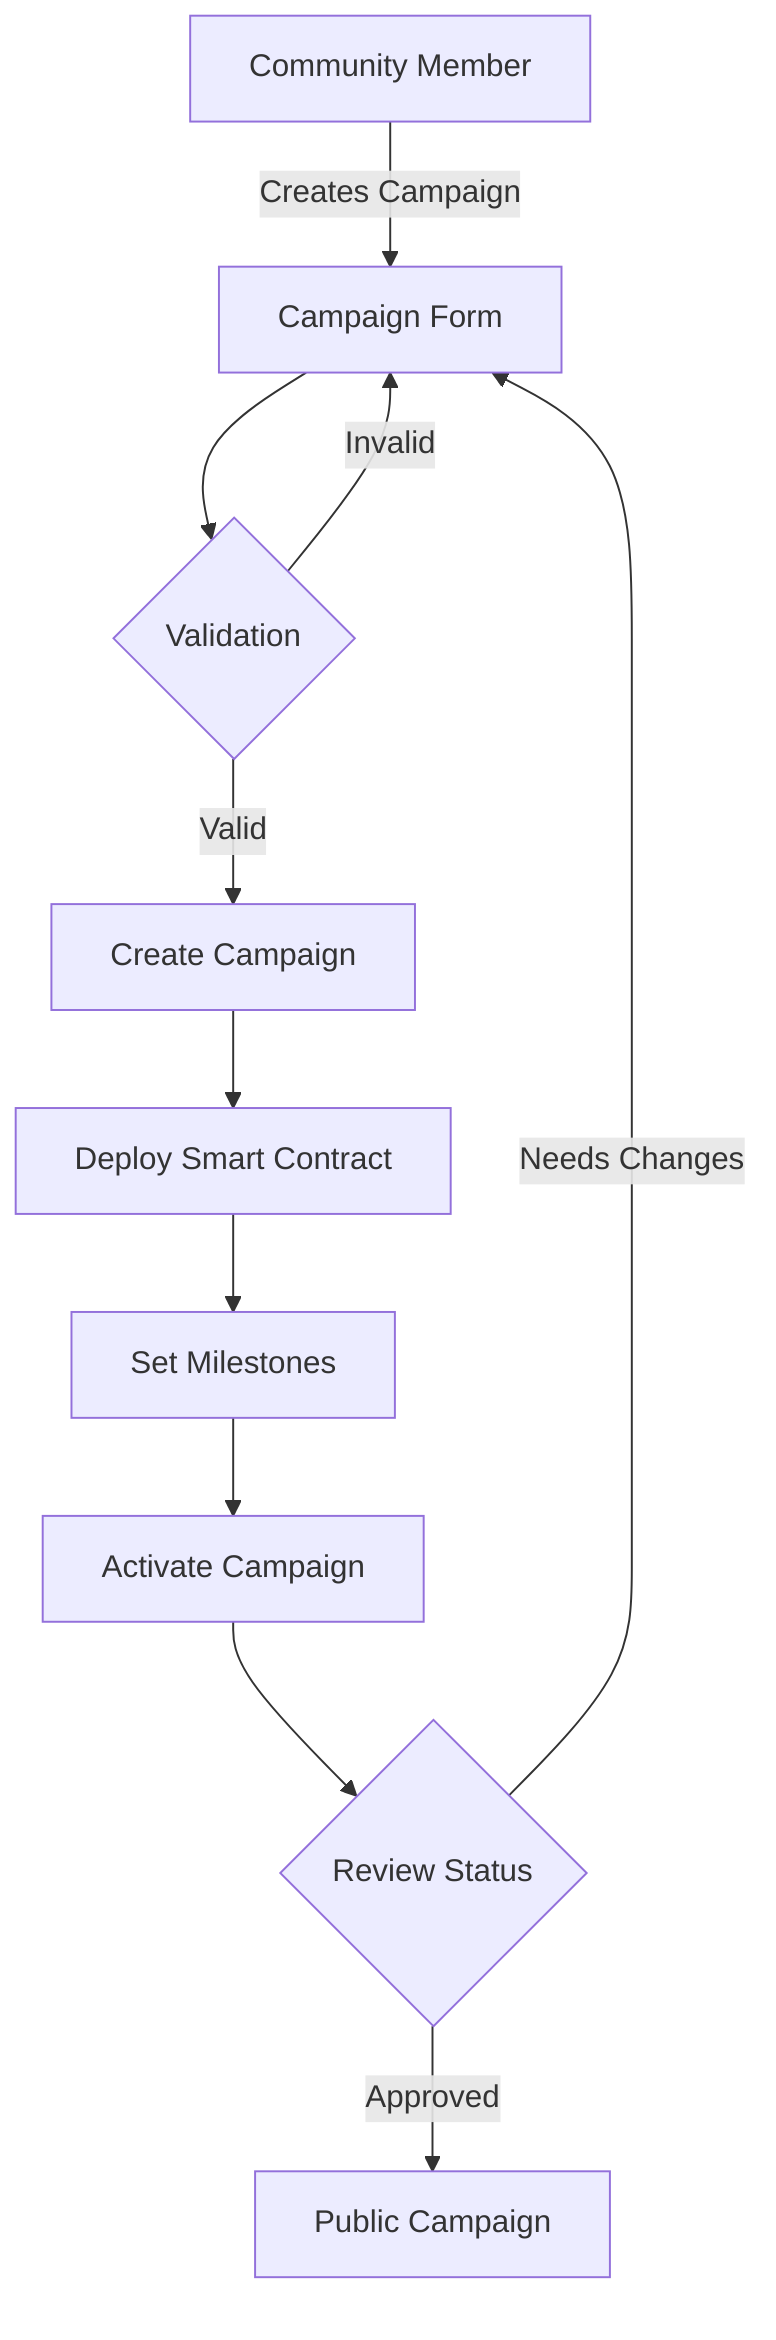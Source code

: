 flowchart TD
    A[Community Member] -->|Creates Campaign| B[Campaign Form]
    B --> C{Validation}
    C -->|Valid| D[Create Campaign]
    C -->|Invalid| B
    D --> E[Deploy Smart Contract]
    E --> F[Set Milestones]
    F --> G[Activate Campaign]
    G --> H{Review Status}
    H -->|Approved| I[Public Campaign]
    H -->|Needs Changes| B